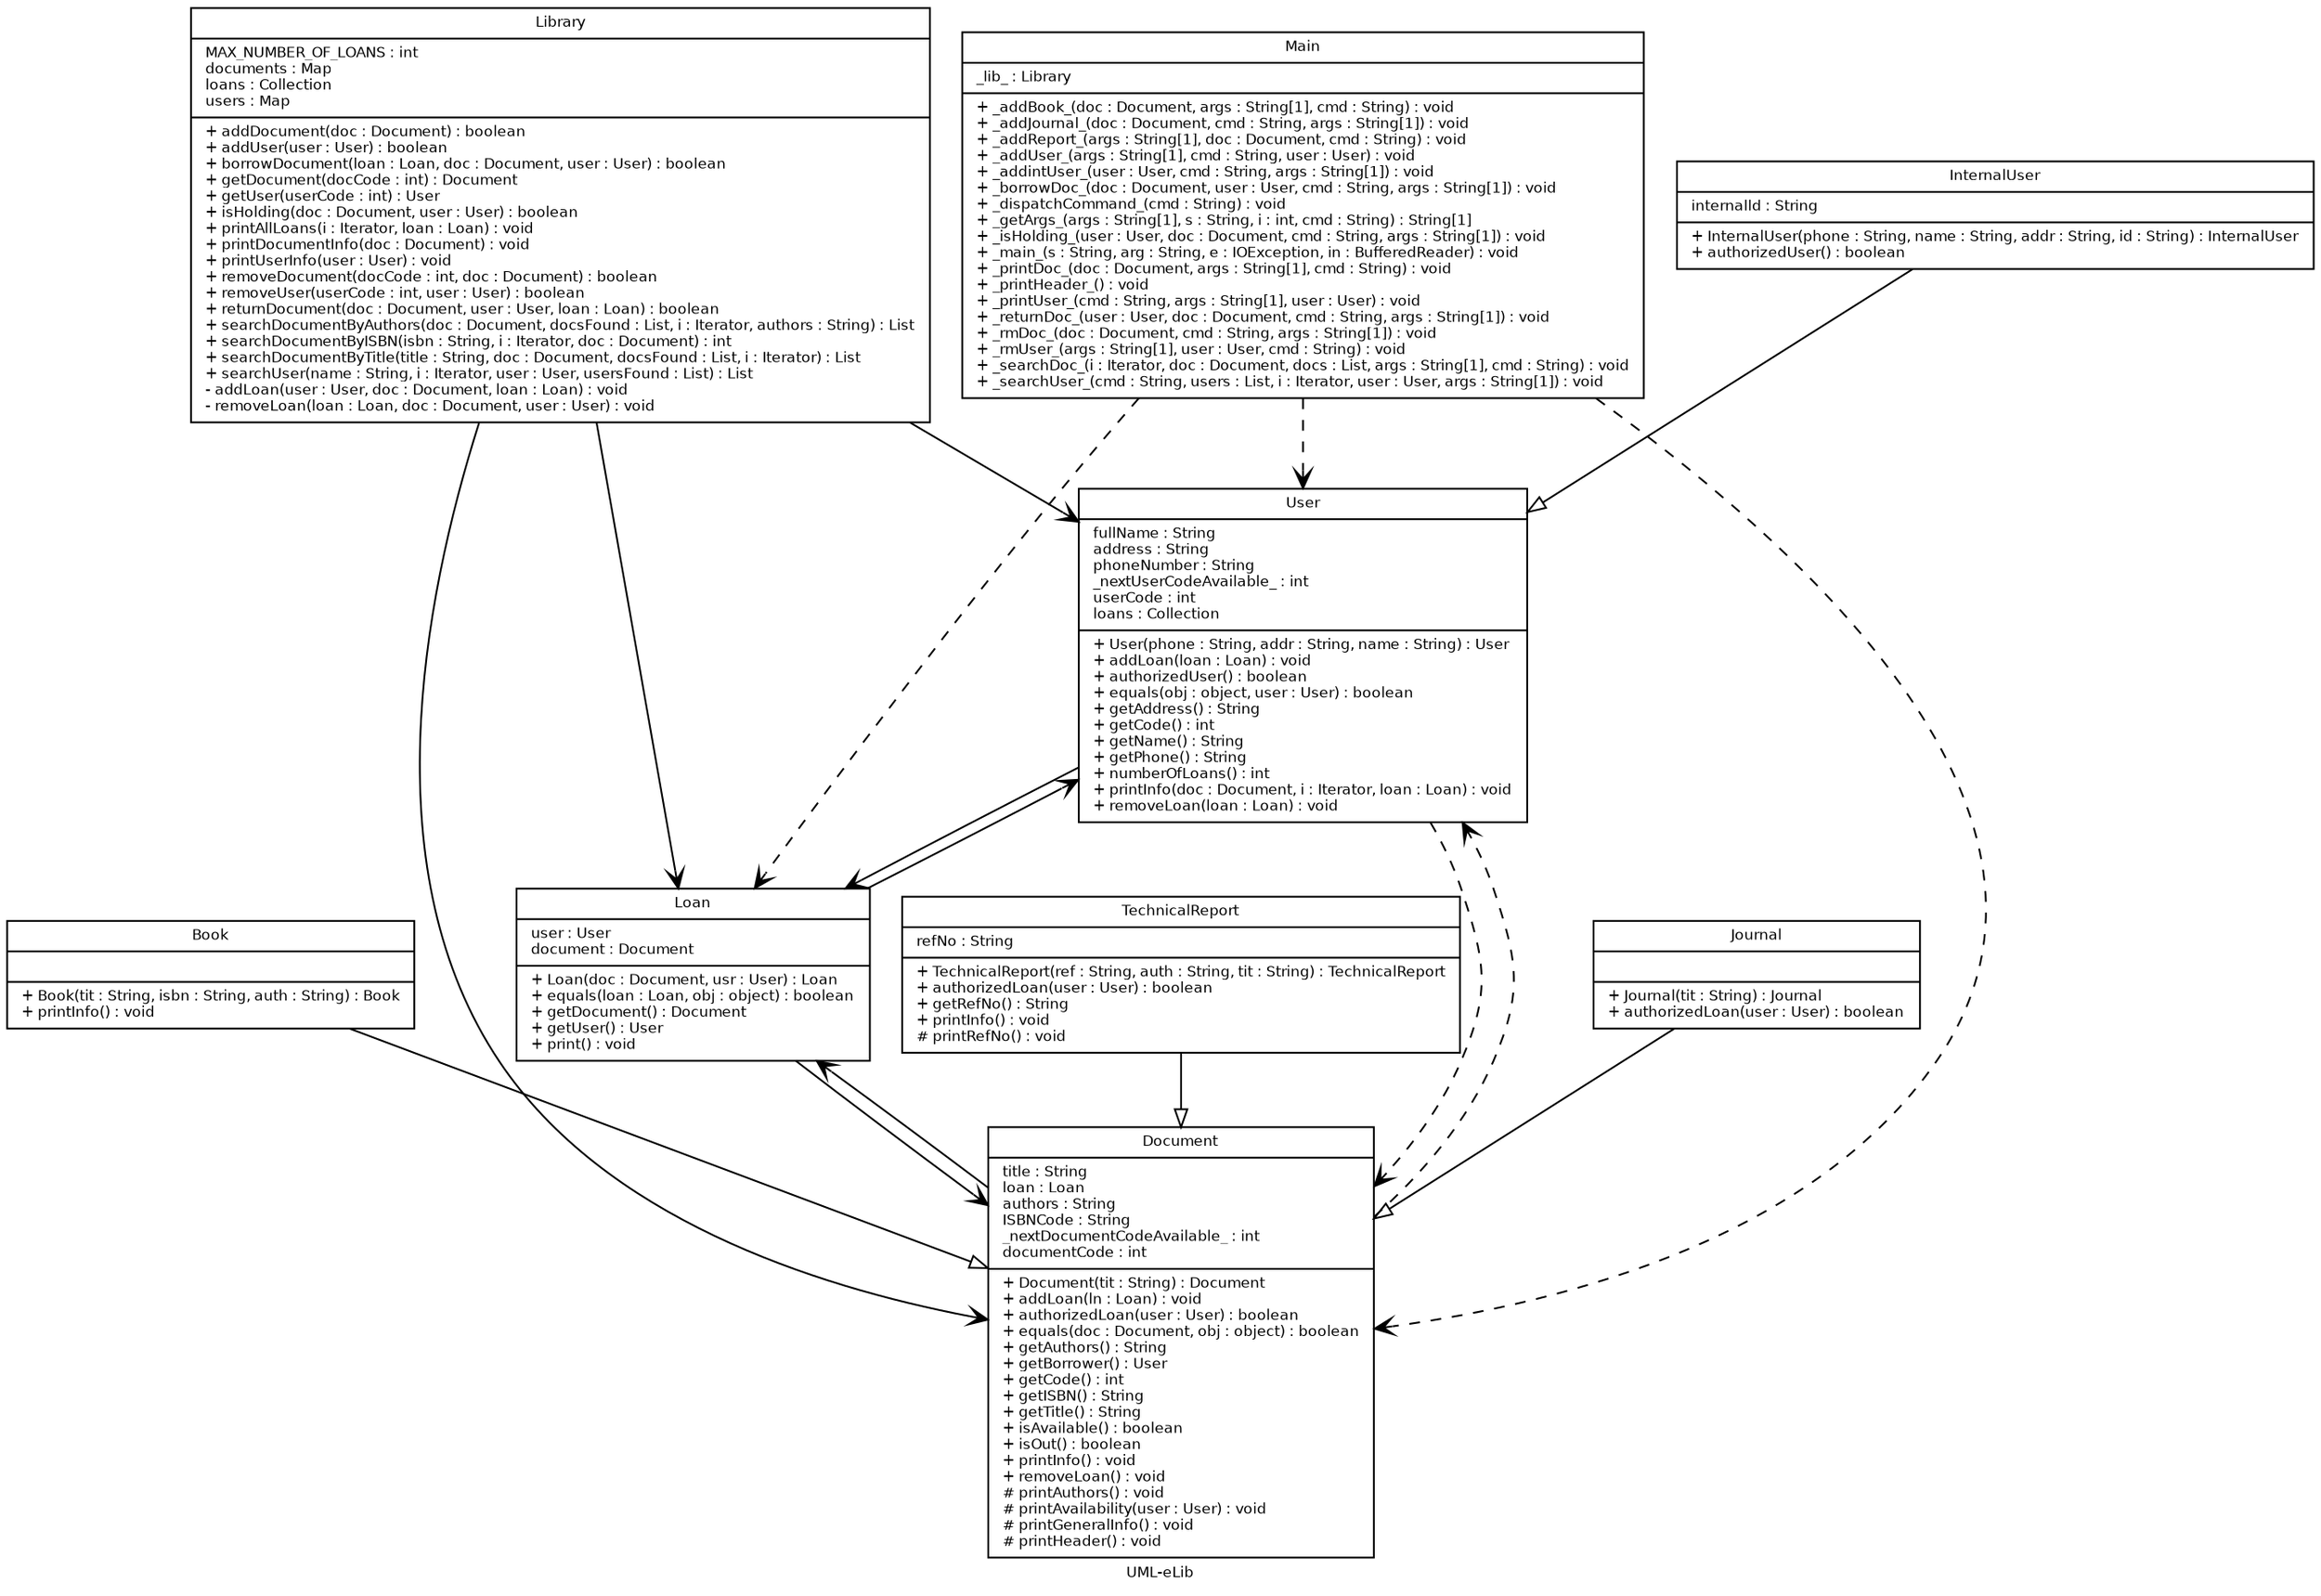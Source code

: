 digraph classes {
 fontname = "Bitstream Vera Sans"
 fontsize = 8
 node [ fontname = "Bitstream Vera Sans" fontsize = 8 shape = "record" ]
 edge [ fontname = "Bitstream Vera Sans" fontsize = 8 ]
label="UML-eLib""InternalUser" [
	label="{
 		InternalUser|
 		internalld : String\l|
 		+ InternalUser(phone : String, name : String, addr : String, id : String) : InternalUser\l+ authorizedUser() : boolean\l
	}"
 ]
"Book" [
	label="{
 		Book|
 		|
 		+ Book(tit : String, isbn : String, auth : String) : Book\l+ printInfo() : void\l
	}"
 ]
"User" [
	label="{
 		User|
 		fullName : String\laddress : String\lphoneNumber : String\l_nextUserCodeAvailable_ : int\luserCode : int\lloans : Collection\l|
 		+ User(phone : String, addr : String, name : String) : User\l+ addLoan(loan : Loan) : void\l+ authorizedUser() : boolean\l+ equals(obj : object, user : User) : boolean\l+ getAddress() : String\l+ getCode() : int\l+ getName() : String\l+ getPhone() : String\l+ numberOfLoans() : int\l+ printInfo(doc : Document, i : Iterator, loan : Loan) : void\l+ removeLoan(loan : Loan) : void\l
	}"
 ]
"Loan" [
	label="{
 		Loan|
 		user : User\ldocument : Document\l|
 		+ Loan(doc : Document, usr : User) : Loan\l+ equals(loan : Loan, obj : object) : boolean\l+ getDocument() : Document\l+ getUser() : User\l+ print() : void\l
	}"
 ]
"TechnicalReport" [
	label="{
 		TechnicalReport|
 		refNo : String\l|
 		+ TechnicalReport(ref : String, auth : String, tit : String) : TechnicalReport\l+ authorizedLoan(user : User) : boolean\l+ getRefNo() : String\l+ printInfo() : void\l# printRefNo() : void\l
	}"
 ]
"Document" [
	label="{
 		Document|
 		title : String\lloan : Loan\lauthors : String\lISBNCode : String\l_nextDocumentCodeAvailable_ : int\ldocumentCode : int\l|
 		+ Document(tit : String) : Document\l+ addLoan(ln : Loan) : void\l+ authorizedLoan(user : User) : boolean\l+ equals(doc : Document, obj : object) : boolean\l+ getAuthors() : String\l+ getBorrower() : User\l+ getCode() : int\l+ getISBN() : String\l+ getTitle() : String\l+ isAvailable() : boolean\l+ isOut() : boolean\l+ printInfo() : void\l+ removeLoan() : void\l# printAuthors() : void\l# printAvailability(user : User) : void\l# printGeneralInfo() : void\l# printHeader() : void\l
	}"
 ]
"Library" [
	label="{
 		Library|
 		MAX_NUMBER_OF_LOANS : int\ldocuments : Map\lloans : Collection\lusers : Map\l|
 		+ addDocument(doc : Document) : boolean\l+ addUser(user : User) : boolean\l+ borrowDocument(loan : Loan, doc : Document, user : User) : boolean\l+ getDocument(docCode : int) : Document\l+ getUser(userCode : int) : User\l+ isHolding(doc : Document, user : User) : boolean\l+ printAllLoans(i : Iterator, loan : Loan) : void\l+ printDocumentInfo(doc : Document) : void\l+ printUserInfo(user : User) : void\l+ removeDocument(docCode : int, doc : Document) : boolean\l+ removeUser(userCode : int, user : User) : boolean\l+ returnDocument(doc : Document, user : User, loan : Loan) : boolean\l+ searchDocumentByAuthors(doc : Document, docsFound : List, i : Iterator, authors : String) : List\l+ searchDocumentByISBN(isbn : String, i : Iterator, doc : Document) : int\l+ searchDocumentByTitle(title : String, doc : Document, docsFound : List, i : Iterator) : List\l+ searchUser(name : String, i : Iterator, user : User, usersFound : List) : List\l- addLoan(user : User, doc : Document, loan : Loan) : void\l- removeLoan(loan : Loan, doc : Document, user : User) : void\l
	}"
 ]
"Journal" [
	label="{
 		Journal|
 		|
 		+ Journal(tit : String) : Journal\l+ authorizedLoan(user : User) : boolean\l
	}"
 ]
"Main" [
	label="{
 		Main|
 		_lib_ : Library\l|
 		+ _addBook_(doc : Document, args : String[1], cmd : String) : void\l+ _addJournal_(doc : Document, cmd : String, args : String[1]) : void\l+ _addReport_(args : String[1], doc : Document, cmd : String) : void\l+ _addUser_(args : String[1], cmd : String, user : User) : void\l+ _addintUser_(user : User, cmd : String, args : String[1]) : void\l+ _borrowDoc_(doc : Document, user : User, cmd : String, args : String[1]) : void\l+ _dispatchCommand_(cmd : String) : void\l+ _getArgs_(args : String[1], s : String, i : int, cmd : String) : String[1]\l+ _isHolding_(user : User, doc : Document, cmd : String, args : String[1]) : void\l+ _main_(s : String, arg : String, e : IOException, in : BufferedReader) : void\l+ _printDoc_(doc : Document, args : String[1], cmd : String) : void\l+ _printHeader_() : void\l+ _printUser_(cmd : String, args : String[1], user : User) : void\l+ _returnDoc_(user : User, doc : Document, cmd : String, args : String[1]) : void\l+ _rmDoc_(doc : Document, cmd : String, args : String[1]) : void\l+ _rmUser_(args : String[1], user : User, cmd : String) : void\l+ _searchDoc_(i : Iterator, doc : Document, docs : List, args : String[1], cmd : String) : void\l+ _searchUser_(cmd : String, users : List, i : Iterator, user : User, args : String[1]) : void\l
	}"
 ]
edge[arrowhead = "empty"; style= "solid"]
InternalUser -> User
Book -> Document
TechnicalReport -> Document
Journal -> Document
edge[arrowhead = "empty"; style = "dashed"]
edge[arrowhead = "open"; style = "solid"]
Loan -> Document
Loan -> User
User -> Loan
Library -> Document
Library -> Loan
Document -> Loan
Library -> User
edge[arrowhead = "open"; style = "dashed"]
User -> Document
Main -> Loan
Main -> User
Main -> Document
Document -> User
}
